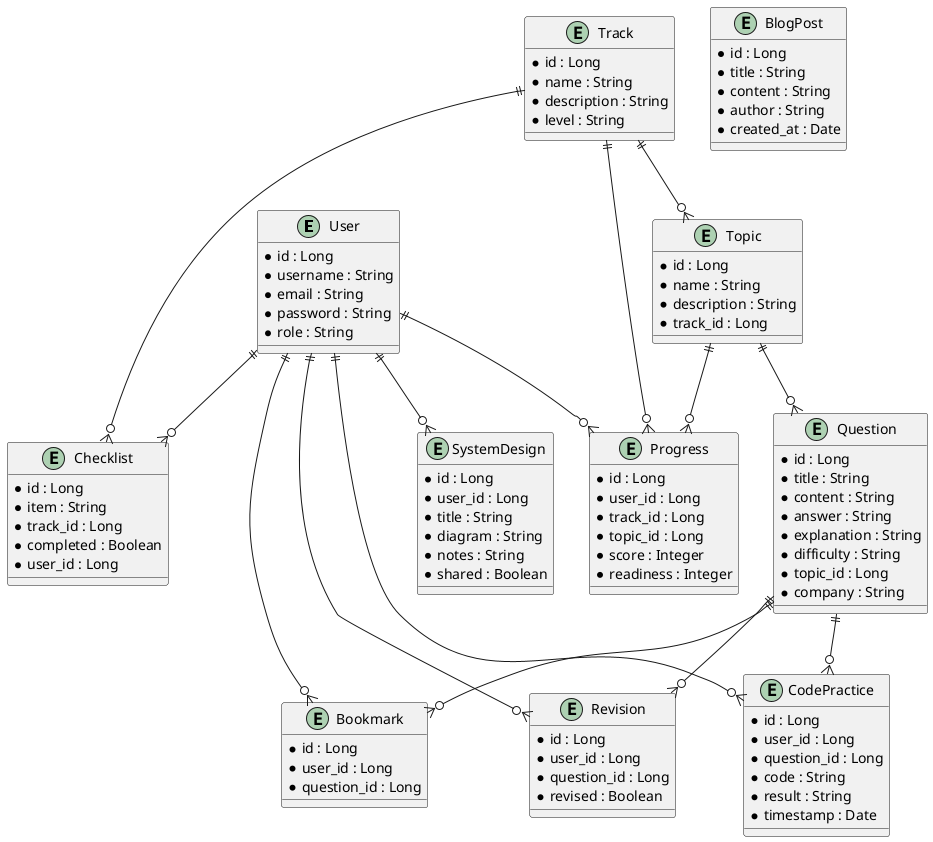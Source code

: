 @startuml
' UML/ERD for Java Interview Prep Platform
entity User {
  *id : Long
  *username : String
  *email : String
  *password : String
  *role : String
}
entity Track {
  *id : Long
  *name : String
  *description : String
  *level : String
}
entity Topic {
  *id : Long
  *name : String
  *description : String
  *track_id : Long
}
entity Question {
  *id : Long
  *title : String
  *content : String
  *answer : String
  *explanation : String
  *difficulty : String
  *topic_id : Long
  *company : String
}
entity Checklist {
  *id : Long
  *item : String
  *track_id : Long
  *completed : Boolean
  *user_id : Long
}
entity Progress {
  *id : Long
  *user_id : Long
  *track_id : Long
  *topic_id : Long
  *score : Integer
  *readiness : Integer
}
entity Bookmark {
  *id : Long
  *user_id : Long
  *question_id : Long
}
entity Revision {
  *id : Long
  *user_id : Long
  *question_id : Long
  *revised : Boolean
}
entity CodePractice {
  *id : Long
  *user_id : Long
  *question_id : Long
  *code : String
  *result : String
  *timestamp : Date
}
entity BlogPost {
  *id : Long
  *title : String
  *content : String
  *author : String
  *created_at : Date
}
entity SystemDesign {
  *id : Long
  *user_id : Long
  *title : String
  *diagram : String
  *notes : String
  *shared : Boolean
}
User ||--o{ Checklist
User ||--o{ Progress
User ||--o{ Bookmark
User ||--o{ Revision
User ||--o{ CodePractice
User ||--o{ SystemDesign
Track ||--o{ Topic
Track ||--o{ Checklist
Track ||--o{ Progress
Topic ||--o{ Question
Topic ||--o{ Progress
Question ||--o{ Bookmark
Question ||--o{ Revision
Question ||--o{ CodePractice
@enduml
